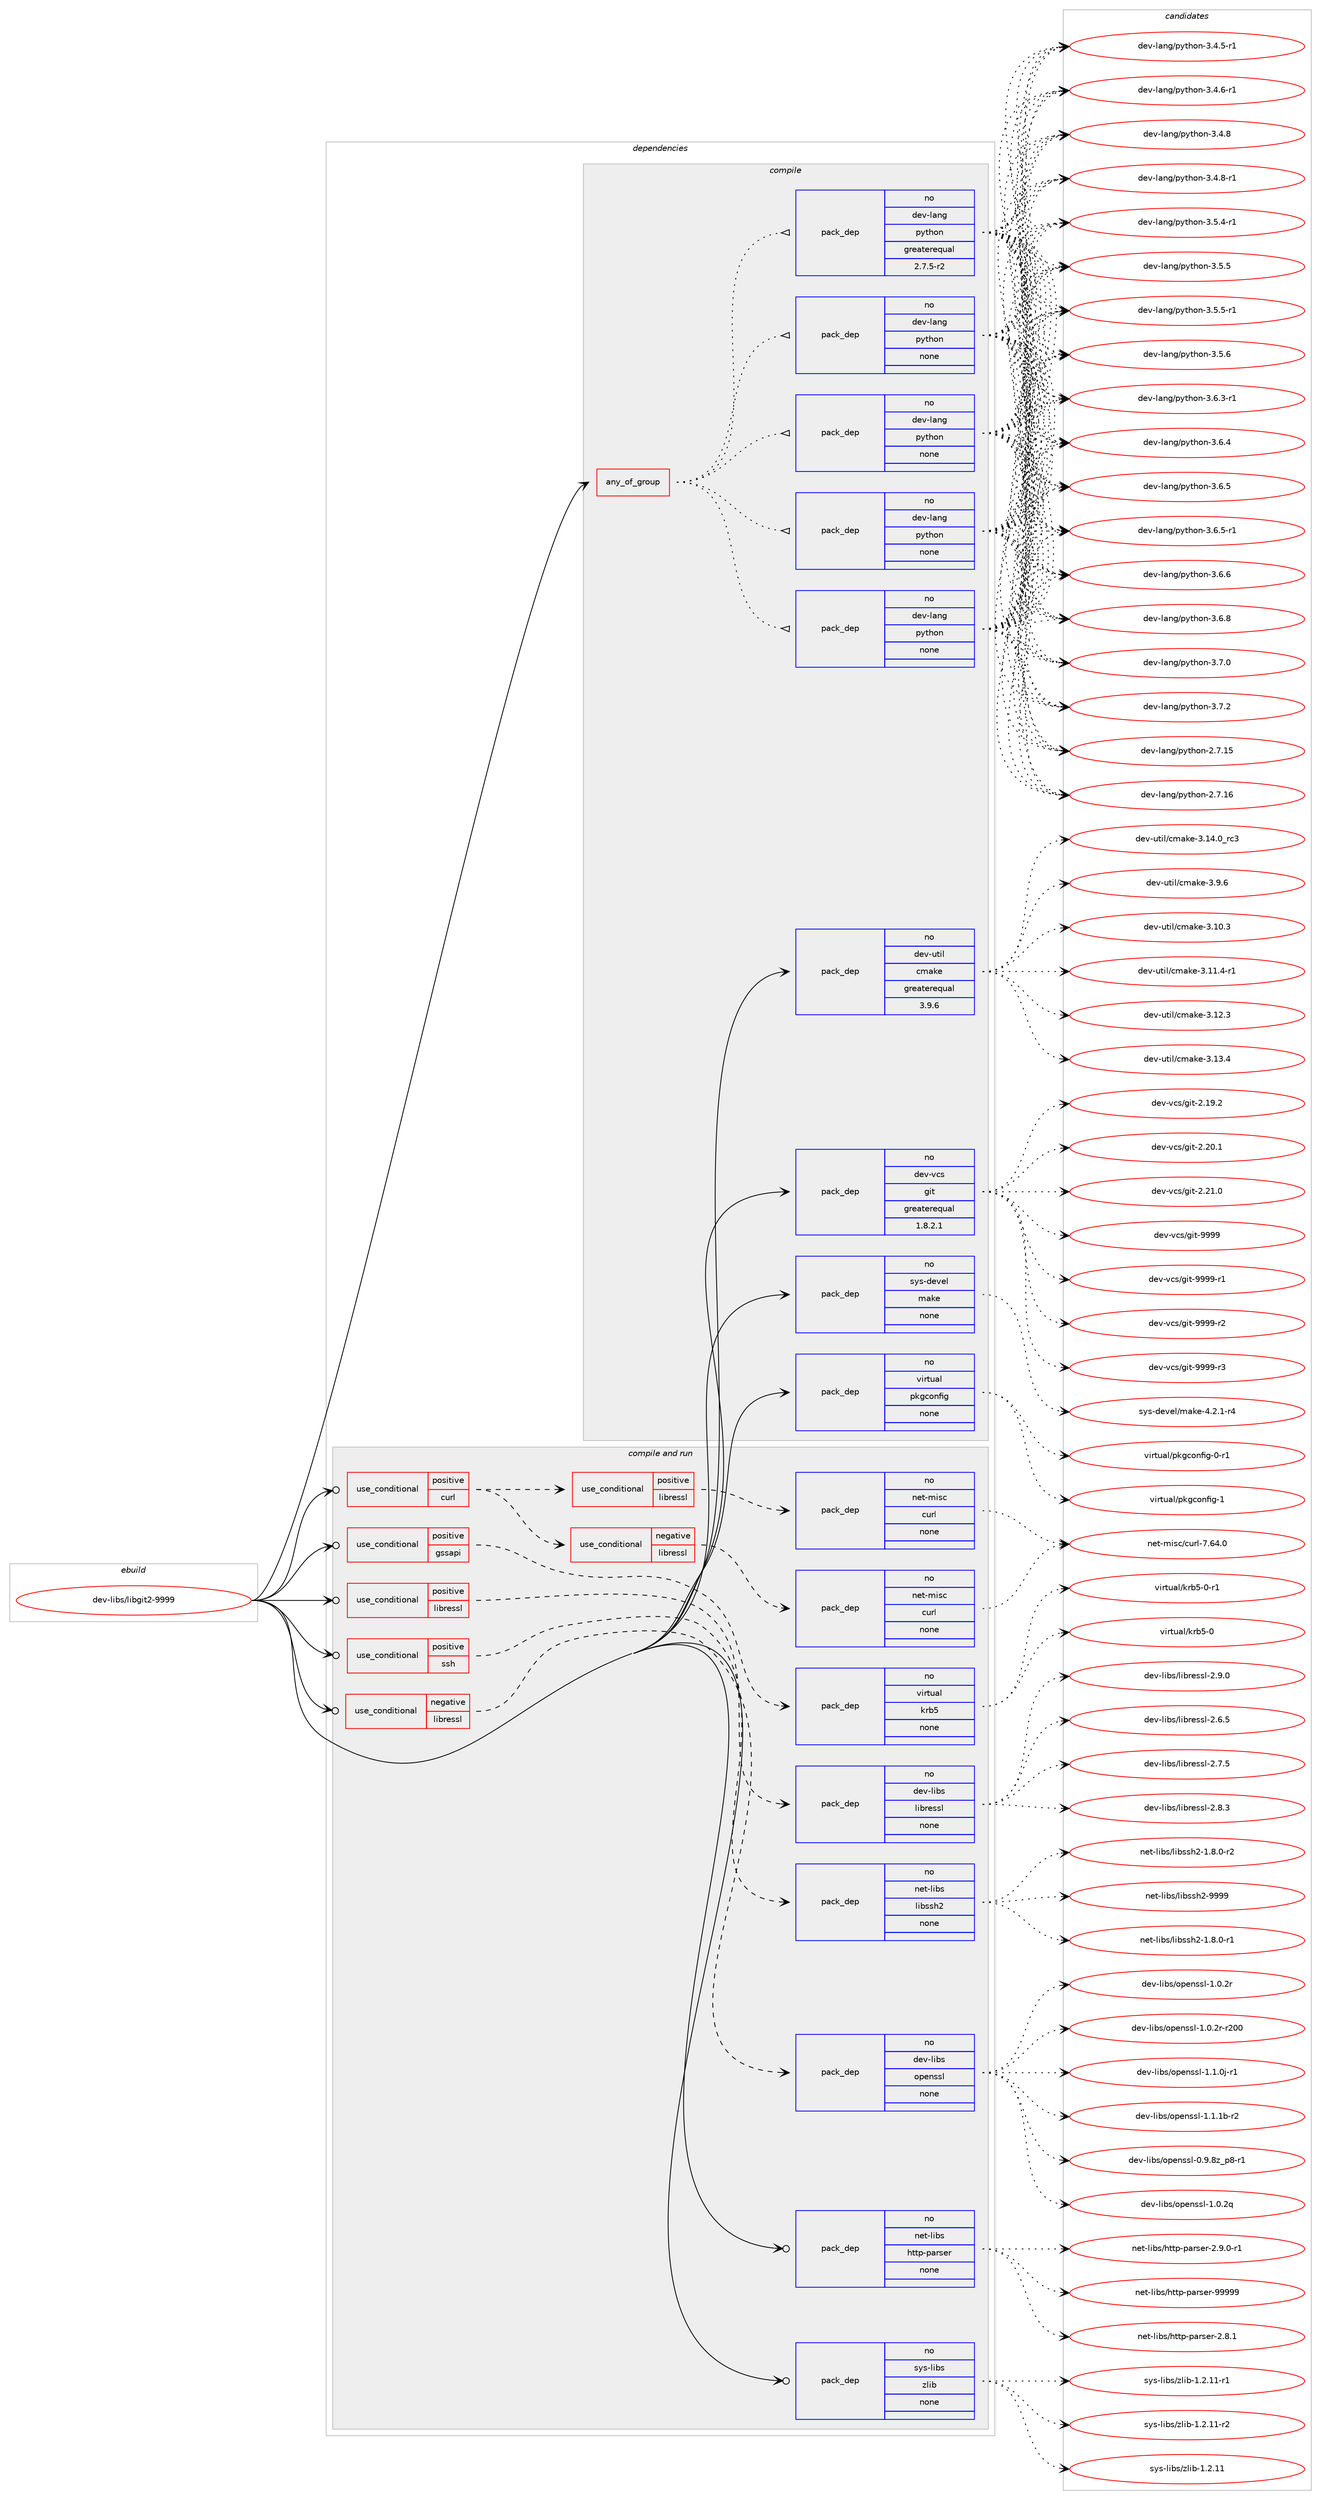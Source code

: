 digraph prolog {

# *************
# Graph options
# *************

newrank=true;
concentrate=true;
compound=true;
graph [rankdir=LR,fontname=Helvetica,fontsize=10,ranksep=1.5];#, ranksep=2.5, nodesep=0.2];
edge  [arrowhead=vee];
node  [fontname=Helvetica,fontsize=10];

# **********
# The ebuild
# **********

subgraph cluster_leftcol {
color=gray;
rank=same;
label=<<i>ebuild</i>>;
id [label="dev-libs/libgit2-9999", color=red, width=4, href="../dev-libs/libgit2-9999.svg"];
}

# ****************
# The dependencies
# ****************

subgraph cluster_midcol {
color=gray;
label=<<i>dependencies</i>>;
subgraph cluster_compile {
fillcolor="#eeeeee";
style=filled;
label=<<i>compile</i>>;
subgraph any22264 {
dependency1367972 [label=<<TABLE BORDER="0" CELLBORDER="1" CELLSPACING="0" CELLPADDING="4"><TR><TD CELLPADDING="10">any_of_group</TD></TR></TABLE>>, shape=none, color=red];subgraph pack979159 {
dependency1367973 [label=<<TABLE BORDER="0" CELLBORDER="1" CELLSPACING="0" CELLPADDING="4" WIDTH="220"><TR><TD ROWSPAN="6" CELLPADDING="30">pack_dep</TD></TR><TR><TD WIDTH="110">no</TD></TR><TR><TD>dev-lang</TD></TR><TR><TD>python</TD></TR><TR><TD>none</TD></TR><TR><TD></TD></TR></TABLE>>, shape=none, color=blue];
}
dependency1367972:e -> dependency1367973:w [weight=20,style="dotted",arrowhead="oinv"];
subgraph pack979160 {
dependency1367974 [label=<<TABLE BORDER="0" CELLBORDER="1" CELLSPACING="0" CELLPADDING="4" WIDTH="220"><TR><TD ROWSPAN="6" CELLPADDING="30">pack_dep</TD></TR><TR><TD WIDTH="110">no</TD></TR><TR><TD>dev-lang</TD></TR><TR><TD>python</TD></TR><TR><TD>none</TD></TR><TR><TD></TD></TR></TABLE>>, shape=none, color=blue];
}
dependency1367972:e -> dependency1367974:w [weight=20,style="dotted",arrowhead="oinv"];
subgraph pack979161 {
dependency1367975 [label=<<TABLE BORDER="0" CELLBORDER="1" CELLSPACING="0" CELLPADDING="4" WIDTH="220"><TR><TD ROWSPAN="6" CELLPADDING="30">pack_dep</TD></TR><TR><TD WIDTH="110">no</TD></TR><TR><TD>dev-lang</TD></TR><TR><TD>python</TD></TR><TR><TD>none</TD></TR><TR><TD></TD></TR></TABLE>>, shape=none, color=blue];
}
dependency1367972:e -> dependency1367975:w [weight=20,style="dotted",arrowhead="oinv"];
subgraph pack979162 {
dependency1367976 [label=<<TABLE BORDER="0" CELLBORDER="1" CELLSPACING="0" CELLPADDING="4" WIDTH="220"><TR><TD ROWSPAN="6" CELLPADDING="30">pack_dep</TD></TR><TR><TD WIDTH="110">no</TD></TR><TR><TD>dev-lang</TD></TR><TR><TD>python</TD></TR><TR><TD>none</TD></TR><TR><TD></TD></TR></TABLE>>, shape=none, color=blue];
}
dependency1367972:e -> dependency1367976:w [weight=20,style="dotted",arrowhead="oinv"];
subgraph pack979163 {
dependency1367977 [label=<<TABLE BORDER="0" CELLBORDER="1" CELLSPACING="0" CELLPADDING="4" WIDTH="220"><TR><TD ROWSPAN="6" CELLPADDING="30">pack_dep</TD></TR><TR><TD WIDTH="110">no</TD></TR><TR><TD>dev-lang</TD></TR><TR><TD>python</TD></TR><TR><TD>greaterequal</TD></TR><TR><TD>2.7.5-r2</TD></TR></TABLE>>, shape=none, color=blue];
}
dependency1367972:e -> dependency1367977:w [weight=20,style="dotted",arrowhead="oinv"];
}
id:e -> dependency1367972:w [weight=20,style="solid",arrowhead="vee"];
subgraph pack979164 {
dependency1367978 [label=<<TABLE BORDER="0" CELLBORDER="1" CELLSPACING="0" CELLPADDING="4" WIDTH="220"><TR><TD ROWSPAN="6" CELLPADDING="30">pack_dep</TD></TR><TR><TD WIDTH="110">no</TD></TR><TR><TD>dev-util</TD></TR><TR><TD>cmake</TD></TR><TR><TD>greaterequal</TD></TR><TR><TD>3.9.6</TD></TR></TABLE>>, shape=none, color=blue];
}
id:e -> dependency1367978:w [weight=20,style="solid",arrowhead="vee"];
subgraph pack979165 {
dependency1367979 [label=<<TABLE BORDER="0" CELLBORDER="1" CELLSPACING="0" CELLPADDING="4" WIDTH="220"><TR><TD ROWSPAN="6" CELLPADDING="30">pack_dep</TD></TR><TR><TD WIDTH="110">no</TD></TR><TR><TD>dev-vcs</TD></TR><TR><TD>git</TD></TR><TR><TD>greaterequal</TD></TR><TR><TD>1.8.2.1</TD></TR></TABLE>>, shape=none, color=blue];
}
id:e -> dependency1367979:w [weight=20,style="solid",arrowhead="vee"];
subgraph pack979166 {
dependency1367980 [label=<<TABLE BORDER="0" CELLBORDER="1" CELLSPACING="0" CELLPADDING="4" WIDTH="220"><TR><TD ROWSPAN="6" CELLPADDING="30">pack_dep</TD></TR><TR><TD WIDTH="110">no</TD></TR><TR><TD>sys-devel</TD></TR><TR><TD>make</TD></TR><TR><TD>none</TD></TR><TR><TD></TD></TR></TABLE>>, shape=none, color=blue];
}
id:e -> dependency1367980:w [weight=20,style="solid",arrowhead="vee"];
subgraph pack979167 {
dependency1367981 [label=<<TABLE BORDER="0" CELLBORDER="1" CELLSPACING="0" CELLPADDING="4" WIDTH="220"><TR><TD ROWSPAN="6" CELLPADDING="30">pack_dep</TD></TR><TR><TD WIDTH="110">no</TD></TR><TR><TD>virtual</TD></TR><TR><TD>pkgconfig</TD></TR><TR><TD>none</TD></TR><TR><TD></TD></TR></TABLE>>, shape=none, color=blue];
}
id:e -> dependency1367981:w [weight=20,style="solid",arrowhead="vee"];
}
subgraph cluster_compileandrun {
fillcolor="#eeeeee";
style=filled;
label=<<i>compile and run</i>>;
subgraph cond365997 {
dependency1367982 [label=<<TABLE BORDER="0" CELLBORDER="1" CELLSPACING="0" CELLPADDING="4"><TR><TD ROWSPAN="3" CELLPADDING="10">use_conditional</TD></TR><TR><TD>negative</TD></TR><TR><TD>libressl</TD></TR></TABLE>>, shape=none, color=red];
subgraph pack979168 {
dependency1367983 [label=<<TABLE BORDER="0" CELLBORDER="1" CELLSPACING="0" CELLPADDING="4" WIDTH="220"><TR><TD ROWSPAN="6" CELLPADDING="30">pack_dep</TD></TR><TR><TD WIDTH="110">no</TD></TR><TR><TD>dev-libs</TD></TR><TR><TD>openssl</TD></TR><TR><TD>none</TD></TR><TR><TD></TD></TR></TABLE>>, shape=none, color=blue];
}
dependency1367982:e -> dependency1367983:w [weight=20,style="dashed",arrowhead="vee"];
}
id:e -> dependency1367982:w [weight=20,style="solid",arrowhead="odotvee"];
subgraph cond365998 {
dependency1367984 [label=<<TABLE BORDER="0" CELLBORDER="1" CELLSPACING="0" CELLPADDING="4"><TR><TD ROWSPAN="3" CELLPADDING="10">use_conditional</TD></TR><TR><TD>positive</TD></TR><TR><TD>curl</TD></TR></TABLE>>, shape=none, color=red];
subgraph cond365999 {
dependency1367985 [label=<<TABLE BORDER="0" CELLBORDER="1" CELLSPACING="0" CELLPADDING="4"><TR><TD ROWSPAN="3" CELLPADDING="10">use_conditional</TD></TR><TR><TD>negative</TD></TR><TR><TD>libressl</TD></TR></TABLE>>, shape=none, color=red];
subgraph pack979169 {
dependency1367986 [label=<<TABLE BORDER="0" CELLBORDER="1" CELLSPACING="0" CELLPADDING="4" WIDTH="220"><TR><TD ROWSPAN="6" CELLPADDING="30">pack_dep</TD></TR><TR><TD WIDTH="110">no</TD></TR><TR><TD>net-misc</TD></TR><TR><TD>curl</TD></TR><TR><TD>none</TD></TR><TR><TD></TD></TR></TABLE>>, shape=none, color=blue];
}
dependency1367985:e -> dependency1367986:w [weight=20,style="dashed",arrowhead="vee"];
}
dependency1367984:e -> dependency1367985:w [weight=20,style="dashed",arrowhead="vee"];
subgraph cond366000 {
dependency1367987 [label=<<TABLE BORDER="0" CELLBORDER="1" CELLSPACING="0" CELLPADDING="4"><TR><TD ROWSPAN="3" CELLPADDING="10">use_conditional</TD></TR><TR><TD>positive</TD></TR><TR><TD>libressl</TD></TR></TABLE>>, shape=none, color=red];
subgraph pack979170 {
dependency1367988 [label=<<TABLE BORDER="0" CELLBORDER="1" CELLSPACING="0" CELLPADDING="4" WIDTH="220"><TR><TD ROWSPAN="6" CELLPADDING="30">pack_dep</TD></TR><TR><TD WIDTH="110">no</TD></TR><TR><TD>net-misc</TD></TR><TR><TD>curl</TD></TR><TR><TD>none</TD></TR><TR><TD></TD></TR></TABLE>>, shape=none, color=blue];
}
dependency1367987:e -> dependency1367988:w [weight=20,style="dashed",arrowhead="vee"];
}
dependency1367984:e -> dependency1367987:w [weight=20,style="dashed",arrowhead="vee"];
}
id:e -> dependency1367984:w [weight=20,style="solid",arrowhead="odotvee"];
subgraph cond366001 {
dependency1367989 [label=<<TABLE BORDER="0" CELLBORDER="1" CELLSPACING="0" CELLPADDING="4"><TR><TD ROWSPAN="3" CELLPADDING="10">use_conditional</TD></TR><TR><TD>positive</TD></TR><TR><TD>gssapi</TD></TR></TABLE>>, shape=none, color=red];
subgraph pack979171 {
dependency1367990 [label=<<TABLE BORDER="0" CELLBORDER="1" CELLSPACING="0" CELLPADDING="4" WIDTH="220"><TR><TD ROWSPAN="6" CELLPADDING="30">pack_dep</TD></TR><TR><TD WIDTH="110">no</TD></TR><TR><TD>virtual</TD></TR><TR><TD>krb5</TD></TR><TR><TD>none</TD></TR><TR><TD></TD></TR></TABLE>>, shape=none, color=blue];
}
dependency1367989:e -> dependency1367990:w [weight=20,style="dashed",arrowhead="vee"];
}
id:e -> dependency1367989:w [weight=20,style="solid",arrowhead="odotvee"];
subgraph cond366002 {
dependency1367991 [label=<<TABLE BORDER="0" CELLBORDER="1" CELLSPACING="0" CELLPADDING="4"><TR><TD ROWSPAN="3" CELLPADDING="10">use_conditional</TD></TR><TR><TD>positive</TD></TR><TR><TD>libressl</TD></TR></TABLE>>, shape=none, color=red];
subgraph pack979172 {
dependency1367992 [label=<<TABLE BORDER="0" CELLBORDER="1" CELLSPACING="0" CELLPADDING="4" WIDTH="220"><TR><TD ROWSPAN="6" CELLPADDING="30">pack_dep</TD></TR><TR><TD WIDTH="110">no</TD></TR><TR><TD>dev-libs</TD></TR><TR><TD>libressl</TD></TR><TR><TD>none</TD></TR><TR><TD></TD></TR></TABLE>>, shape=none, color=blue];
}
dependency1367991:e -> dependency1367992:w [weight=20,style="dashed",arrowhead="vee"];
}
id:e -> dependency1367991:w [weight=20,style="solid",arrowhead="odotvee"];
subgraph cond366003 {
dependency1367993 [label=<<TABLE BORDER="0" CELLBORDER="1" CELLSPACING="0" CELLPADDING="4"><TR><TD ROWSPAN="3" CELLPADDING="10">use_conditional</TD></TR><TR><TD>positive</TD></TR><TR><TD>ssh</TD></TR></TABLE>>, shape=none, color=red];
subgraph pack979173 {
dependency1367994 [label=<<TABLE BORDER="0" CELLBORDER="1" CELLSPACING="0" CELLPADDING="4" WIDTH="220"><TR><TD ROWSPAN="6" CELLPADDING="30">pack_dep</TD></TR><TR><TD WIDTH="110">no</TD></TR><TR><TD>net-libs</TD></TR><TR><TD>libssh2</TD></TR><TR><TD>none</TD></TR><TR><TD></TD></TR></TABLE>>, shape=none, color=blue];
}
dependency1367993:e -> dependency1367994:w [weight=20,style="dashed",arrowhead="vee"];
}
id:e -> dependency1367993:w [weight=20,style="solid",arrowhead="odotvee"];
subgraph pack979174 {
dependency1367995 [label=<<TABLE BORDER="0" CELLBORDER="1" CELLSPACING="0" CELLPADDING="4" WIDTH="220"><TR><TD ROWSPAN="6" CELLPADDING="30">pack_dep</TD></TR><TR><TD WIDTH="110">no</TD></TR><TR><TD>net-libs</TD></TR><TR><TD>http-parser</TD></TR><TR><TD>none</TD></TR><TR><TD></TD></TR></TABLE>>, shape=none, color=blue];
}
id:e -> dependency1367995:w [weight=20,style="solid",arrowhead="odotvee"];
subgraph pack979175 {
dependency1367996 [label=<<TABLE BORDER="0" CELLBORDER="1" CELLSPACING="0" CELLPADDING="4" WIDTH="220"><TR><TD ROWSPAN="6" CELLPADDING="30">pack_dep</TD></TR><TR><TD WIDTH="110">no</TD></TR><TR><TD>sys-libs</TD></TR><TR><TD>zlib</TD></TR><TR><TD>none</TD></TR><TR><TD></TD></TR></TABLE>>, shape=none, color=blue];
}
id:e -> dependency1367996:w [weight=20,style="solid",arrowhead="odotvee"];
}
subgraph cluster_run {
fillcolor="#eeeeee";
style=filled;
label=<<i>run</i>>;
}
}

# **************
# The candidates
# **************

subgraph cluster_choices {
rank=same;
color=gray;
label=<<i>candidates</i>>;

subgraph choice979159 {
color=black;
nodesep=1;
choice10010111845108971101034711212111610411111045504655464953 [label="dev-lang/python-2.7.15", color=red, width=4,href="../dev-lang/python-2.7.15.svg"];
choice10010111845108971101034711212111610411111045504655464954 [label="dev-lang/python-2.7.16", color=red, width=4,href="../dev-lang/python-2.7.16.svg"];
choice1001011184510897110103471121211161041111104551465246534511449 [label="dev-lang/python-3.4.5-r1", color=red, width=4,href="../dev-lang/python-3.4.5-r1.svg"];
choice1001011184510897110103471121211161041111104551465246544511449 [label="dev-lang/python-3.4.6-r1", color=red, width=4,href="../dev-lang/python-3.4.6-r1.svg"];
choice100101118451089711010347112121116104111110455146524656 [label="dev-lang/python-3.4.8", color=red, width=4,href="../dev-lang/python-3.4.8.svg"];
choice1001011184510897110103471121211161041111104551465246564511449 [label="dev-lang/python-3.4.8-r1", color=red, width=4,href="../dev-lang/python-3.4.8-r1.svg"];
choice1001011184510897110103471121211161041111104551465346524511449 [label="dev-lang/python-3.5.4-r1", color=red, width=4,href="../dev-lang/python-3.5.4-r1.svg"];
choice100101118451089711010347112121116104111110455146534653 [label="dev-lang/python-3.5.5", color=red, width=4,href="../dev-lang/python-3.5.5.svg"];
choice1001011184510897110103471121211161041111104551465346534511449 [label="dev-lang/python-3.5.5-r1", color=red, width=4,href="../dev-lang/python-3.5.5-r1.svg"];
choice100101118451089711010347112121116104111110455146534654 [label="dev-lang/python-3.5.6", color=red, width=4,href="../dev-lang/python-3.5.6.svg"];
choice1001011184510897110103471121211161041111104551465446514511449 [label="dev-lang/python-3.6.3-r1", color=red, width=4,href="../dev-lang/python-3.6.3-r1.svg"];
choice100101118451089711010347112121116104111110455146544652 [label="dev-lang/python-3.6.4", color=red, width=4,href="../dev-lang/python-3.6.4.svg"];
choice100101118451089711010347112121116104111110455146544653 [label="dev-lang/python-3.6.5", color=red, width=4,href="../dev-lang/python-3.6.5.svg"];
choice1001011184510897110103471121211161041111104551465446534511449 [label="dev-lang/python-3.6.5-r1", color=red, width=4,href="../dev-lang/python-3.6.5-r1.svg"];
choice100101118451089711010347112121116104111110455146544654 [label="dev-lang/python-3.6.6", color=red, width=4,href="../dev-lang/python-3.6.6.svg"];
choice100101118451089711010347112121116104111110455146544656 [label="dev-lang/python-3.6.8", color=red, width=4,href="../dev-lang/python-3.6.8.svg"];
choice100101118451089711010347112121116104111110455146554648 [label="dev-lang/python-3.7.0", color=red, width=4,href="../dev-lang/python-3.7.0.svg"];
choice100101118451089711010347112121116104111110455146554650 [label="dev-lang/python-3.7.2", color=red, width=4,href="../dev-lang/python-3.7.2.svg"];
dependency1367973:e -> choice10010111845108971101034711212111610411111045504655464953:w [style=dotted,weight="100"];
dependency1367973:e -> choice10010111845108971101034711212111610411111045504655464954:w [style=dotted,weight="100"];
dependency1367973:e -> choice1001011184510897110103471121211161041111104551465246534511449:w [style=dotted,weight="100"];
dependency1367973:e -> choice1001011184510897110103471121211161041111104551465246544511449:w [style=dotted,weight="100"];
dependency1367973:e -> choice100101118451089711010347112121116104111110455146524656:w [style=dotted,weight="100"];
dependency1367973:e -> choice1001011184510897110103471121211161041111104551465246564511449:w [style=dotted,weight="100"];
dependency1367973:e -> choice1001011184510897110103471121211161041111104551465346524511449:w [style=dotted,weight="100"];
dependency1367973:e -> choice100101118451089711010347112121116104111110455146534653:w [style=dotted,weight="100"];
dependency1367973:e -> choice1001011184510897110103471121211161041111104551465346534511449:w [style=dotted,weight="100"];
dependency1367973:e -> choice100101118451089711010347112121116104111110455146534654:w [style=dotted,weight="100"];
dependency1367973:e -> choice1001011184510897110103471121211161041111104551465446514511449:w [style=dotted,weight="100"];
dependency1367973:e -> choice100101118451089711010347112121116104111110455146544652:w [style=dotted,weight="100"];
dependency1367973:e -> choice100101118451089711010347112121116104111110455146544653:w [style=dotted,weight="100"];
dependency1367973:e -> choice1001011184510897110103471121211161041111104551465446534511449:w [style=dotted,weight="100"];
dependency1367973:e -> choice100101118451089711010347112121116104111110455146544654:w [style=dotted,weight="100"];
dependency1367973:e -> choice100101118451089711010347112121116104111110455146544656:w [style=dotted,weight="100"];
dependency1367973:e -> choice100101118451089711010347112121116104111110455146554648:w [style=dotted,weight="100"];
dependency1367973:e -> choice100101118451089711010347112121116104111110455146554650:w [style=dotted,weight="100"];
}
subgraph choice979160 {
color=black;
nodesep=1;
choice10010111845108971101034711212111610411111045504655464953 [label="dev-lang/python-2.7.15", color=red, width=4,href="../dev-lang/python-2.7.15.svg"];
choice10010111845108971101034711212111610411111045504655464954 [label="dev-lang/python-2.7.16", color=red, width=4,href="../dev-lang/python-2.7.16.svg"];
choice1001011184510897110103471121211161041111104551465246534511449 [label="dev-lang/python-3.4.5-r1", color=red, width=4,href="../dev-lang/python-3.4.5-r1.svg"];
choice1001011184510897110103471121211161041111104551465246544511449 [label="dev-lang/python-3.4.6-r1", color=red, width=4,href="../dev-lang/python-3.4.6-r1.svg"];
choice100101118451089711010347112121116104111110455146524656 [label="dev-lang/python-3.4.8", color=red, width=4,href="../dev-lang/python-3.4.8.svg"];
choice1001011184510897110103471121211161041111104551465246564511449 [label="dev-lang/python-3.4.8-r1", color=red, width=4,href="../dev-lang/python-3.4.8-r1.svg"];
choice1001011184510897110103471121211161041111104551465346524511449 [label="dev-lang/python-3.5.4-r1", color=red, width=4,href="../dev-lang/python-3.5.4-r1.svg"];
choice100101118451089711010347112121116104111110455146534653 [label="dev-lang/python-3.5.5", color=red, width=4,href="../dev-lang/python-3.5.5.svg"];
choice1001011184510897110103471121211161041111104551465346534511449 [label="dev-lang/python-3.5.5-r1", color=red, width=4,href="../dev-lang/python-3.5.5-r1.svg"];
choice100101118451089711010347112121116104111110455146534654 [label="dev-lang/python-3.5.6", color=red, width=4,href="../dev-lang/python-3.5.6.svg"];
choice1001011184510897110103471121211161041111104551465446514511449 [label="dev-lang/python-3.6.3-r1", color=red, width=4,href="../dev-lang/python-3.6.3-r1.svg"];
choice100101118451089711010347112121116104111110455146544652 [label="dev-lang/python-3.6.4", color=red, width=4,href="../dev-lang/python-3.6.4.svg"];
choice100101118451089711010347112121116104111110455146544653 [label="dev-lang/python-3.6.5", color=red, width=4,href="../dev-lang/python-3.6.5.svg"];
choice1001011184510897110103471121211161041111104551465446534511449 [label="dev-lang/python-3.6.5-r1", color=red, width=4,href="../dev-lang/python-3.6.5-r1.svg"];
choice100101118451089711010347112121116104111110455146544654 [label="dev-lang/python-3.6.6", color=red, width=4,href="../dev-lang/python-3.6.6.svg"];
choice100101118451089711010347112121116104111110455146544656 [label="dev-lang/python-3.6.8", color=red, width=4,href="../dev-lang/python-3.6.8.svg"];
choice100101118451089711010347112121116104111110455146554648 [label="dev-lang/python-3.7.0", color=red, width=4,href="../dev-lang/python-3.7.0.svg"];
choice100101118451089711010347112121116104111110455146554650 [label="dev-lang/python-3.7.2", color=red, width=4,href="../dev-lang/python-3.7.2.svg"];
dependency1367974:e -> choice10010111845108971101034711212111610411111045504655464953:w [style=dotted,weight="100"];
dependency1367974:e -> choice10010111845108971101034711212111610411111045504655464954:w [style=dotted,weight="100"];
dependency1367974:e -> choice1001011184510897110103471121211161041111104551465246534511449:w [style=dotted,weight="100"];
dependency1367974:e -> choice1001011184510897110103471121211161041111104551465246544511449:w [style=dotted,weight="100"];
dependency1367974:e -> choice100101118451089711010347112121116104111110455146524656:w [style=dotted,weight="100"];
dependency1367974:e -> choice1001011184510897110103471121211161041111104551465246564511449:w [style=dotted,weight="100"];
dependency1367974:e -> choice1001011184510897110103471121211161041111104551465346524511449:w [style=dotted,weight="100"];
dependency1367974:e -> choice100101118451089711010347112121116104111110455146534653:w [style=dotted,weight="100"];
dependency1367974:e -> choice1001011184510897110103471121211161041111104551465346534511449:w [style=dotted,weight="100"];
dependency1367974:e -> choice100101118451089711010347112121116104111110455146534654:w [style=dotted,weight="100"];
dependency1367974:e -> choice1001011184510897110103471121211161041111104551465446514511449:w [style=dotted,weight="100"];
dependency1367974:e -> choice100101118451089711010347112121116104111110455146544652:w [style=dotted,weight="100"];
dependency1367974:e -> choice100101118451089711010347112121116104111110455146544653:w [style=dotted,weight="100"];
dependency1367974:e -> choice1001011184510897110103471121211161041111104551465446534511449:w [style=dotted,weight="100"];
dependency1367974:e -> choice100101118451089711010347112121116104111110455146544654:w [style=dotted,weight="100"];
dependency1367974:e -> choice100101118451089711010347112121116104111110455146544656:w [style=dotted,weight="100"];
dependency1367974:e -> choice100101118451089711010347112121116104111110455146554648:w [style=dotted,weight="100"];
dependency1367974:e -> choice100101118451089711010347112121116104111110455146554650:w [style=dotted,weight="100"];
}
subgraph choice979161 {
color=black;
nodesep=1;
choice10010111845108971101034711212111610411111045504655464953 [label="dev-lang/python-2.7.15", color=red, width=4,href="../dev-lang/python-2.7.15.svg"];
choice10010111845108971101034711212111610411111045504655464954 [label="dev-lang/python-2.7.16", color=red, width=4,href="../dev-lang/python-2.7.16.svg"];
choice1001011184510897110103471121211161041111104551465246534511449 [label="dev-lang/python-3.4.5-r1", color=red, width=4,href="../dev-lang/python-3.4.5-r1.svg"];
choice1001011184510897110103471121211161041111104551465246544511449 [label="dev-lang/python-3.4.6-r1", color=red, width=4,href="../dev-lang/python-3.4.6-r1.svg"];
choice100101118451089711010347112121116104111110455146524656 [label="dev-lang/python-3.4.8", color=red, width=4,href="../dev-lang/python-3.4.8.svg"];
choice1001011184510897110103471121211161041111104551465246564511449 [label="dev-lang/python-3.4.8-r1", color=red, width=4,href="../dev-lang/python-3.4.8-r1.svg"];
choice1001011184510897110103471121211161041111104551465346524511449 [label="dev-lang/python-3.5.4-r1", color=red, width=4,href="../dev-lang/python-3.5.4-r1.svg"];
choice100101118451089711010347112121116104111110455146534653 [label="dev-lang/python-3.5.5", color=red, width=4,href="../dev-lang/python-3.5.5.svg"];
choice1001011184510897110103471121211161041111104551465346534511449 [label="dev-lang/python-3.5.5-r1", color=red, width=4,href="../dev-lang/python-3.5.5-r1.svg"];
choice100101118451089711010347112121116104111110455146534654 [label="dev-lang/python-3.5.6", color=red, width=4,href="../dev-lang/python-3.5.6.svg"];
choice1001011184510897110103471121211161041111104551465446514511449 [label="dev-lang/python-3.6.3-r1", color=red, width=4,href="../dev-lang/python-3.6.3-r1.svg"];
choice100101118451089711010347112121116104111110455146544652 [label="dev-lang/python-3.6.4", color=red, width=4,href="../dev-lang/python-3.6.4.svg"];
choice100101118451089711010347112121116104111110455146544653 [label="dev-lang/python-3.6.5", color=red, width=4,href="../dev-lang/python-3.6.5.svg"];
choice1001011184510897110103471121211161041111104551465446534511449 [label="dev-lang/python-3.6.5-r1", color=red, width=4,href="../dev-lang/python-3.6.5-r1.svg"];
choice100101118451089711010347112121116104111110455146544654 [label="dev-lang/python-3.6.6", color=red, width=4,href="../dev-lang/python-3.6.6.svg"];
choice100101118451089711010347112121116104111110455146544656 [label="dev-lang/python-3.6.8", color=red, width=4,href="../dev-lang/python-3.6.8.svg"];
choice100101118451089711010347112121116104111110455146554648 [label="dev-lang/python-3.7.0", color=red, width=4,href="../dev-lang/python-3.7.0.svg"];
choice100101118451089711010347112121116104111110455146554650 [label="dev-lang/python-3.7.2", color=red, width=4,href="../dev-lang/python-3.7.2.svg"];
dependency1367975:e -> choice10010111845108971101034711212111610411111045504655464953:w [style=dotted,weight="100"];
dependency1367975:e -> choice10010111845108971101034711212111610411111045504655464954:w [style=dotted,weight="100"];
dependency1367975:e -> choice1001011184510897110103471121211161041111104551465246534511449:w [style=dotted,weight="100"];
dependency1367975:e -> choice1001011184510897110103471121211161041111104551465246544511449:w [style=dotted,weight="100"];
dependency1367975:e -> choice100101118451089711010347112121116104111110455146524656:w [style=dotted,weight="100"];
dependency1367975:e -> choice1001011184510897110103471121211161041111104551465246564511449:w [style=dotted,weight="100"];
dependency1367975:e -> choice1001011184510897110103471121211161041111104551465346524511449:w [style=dotted,weight="100"];
dependency1367975:e -> choice100101118451089711010347112121116104111110455146534653:w [style=dotted,weight="100"];
dependency1367975:e -> choice1001011184510897110103471121211161041111104551465346534511449:w [style=dotted,weight="100"];
dependency1367975:e -> choice100101118451089711010347112121116104111110455146534654:w [style=dotted,weight="100"];
dependency1367975:e -> choice1001011184510897110103471121211161041111104551465446514511449:w [style=dotted,weight="100"];
dependency1367975:e -> choice100101118451089711010347112121116104111110455146544652:w [style=dotted,weight="100"];
dependency1367975:e -> choice100101118451089711010347112121116104111110455146544653:w [style=dotted,weight="100"];
dependency1367975:e -> choice1001011184510897110103471121211161041111104551465446534511449:w [style=dotted,weight="100"];
dependency1367975:e -> choice100101118451089711010347112121116104111110455146544654:w [style=dotted,weight="100"];
dependency1367975:e -> choice100101118451089711010347112121116104111110455146544656:w [style=dotted,weight="100"];
dependency1367975:e -> choice100101118451089711010347112121116104111110455146554648:w [style=dotted,weight="100"];
dependency1367975:e -> choice100101118451089711010347112121116104111110455146554650:w [style=dotted,weight="100"];
}
subgraph choice979162 {
color=black;
nodesep=1;
choice10010111845108971101034711212111610411111045504655464953 [label="dev-lang/python-2.7.15", color=red, width=4,href="../dev-lang/python-2.7.15.svg"];
choice10010111845108971101034711212111610411111045504655464954 [label="dev-lang/python-2.7.16", color=red, width=4,href="../dev-lang/python-2.7.16.svg"];
choice1001011184510897110103471121211161041111104551465246534511449 [label="dev-lang/python-3.4.5-r1", color=red, width=4,href="../dev-lang/python-3.4.5-r1.svg"];
choice1001011184510897110103471121211161041111104551465246544511449 [label="dev-lang/python-3.4.6-r1", color=red, width=4,href="../dev-lang/python-3.4.6-r1.svg"];
choice100101118451089711010347112121116104111110455146524656 [label="dev-lang/python-3.4.8", color=red, width=4,href="../dev-lang/python-3.4.8.svg"];
choice1001011184510897110103471121211161041111104551465246564511449 [label="dev-lang/python-3.4.8-r1", color=red, width=4,href="../dev-lang/python-3.4.8-r1.svg"];
choice1001011184510897110103471121211161041111104551465346524511449 [label="dev-lang/python-3.5.4-r1", color=red, width=4,href="../dev-lang/python-3.5.4-r1.svg"];
choice100101118451089711010347112121116104111110455146534653 [label="dev-lang/python-3.5.5", color=red, width=4,href="../dev-lang/python-3.5.5.svg"];
choice1001011184510897110103471121211161041111104551465346534511449 [label="dev-lang/python-3.5.5-r1", color=red, width=4,href="../dev-lang/python-3.5.5-r1.svg"];
choice100101118451089711010347112121116104111110455146534654 [label="dev-lang/python-3.5.6", color=red, width=4,href="../dev-lang/python-3.5.6.svg"];
choice1001011184510897110103471121211161041111104551465446514511449 [label="dev-lang/python-3.6.3-r1", color=red, width=4,href="../dev-lang/python-3.6.3-r1.svg"];
choice100101118451089711010347112121116104111110455146544652 [label="dev-lang/python-3.6.4", color=red, width=4,href="../dev-lang/python-3.6.4.svg"];
choice100101118451089711010347112121116104111110455146544653 [label="dev-lang/python-3.6.5", color=red, width=4,href="../dev-lang/python-3.6.5.svg"];
choice1001011184510897110103471121211161041111104551465446534511449 [label="dev-lang/python-3.6.5-r1", color=red, width=4,href="../dev-lang/python-3.6.5-r1.svg"];
choice100101118451089711010347112121116104111110455146544654 [label="dev-lang/python-3.6.6", color=red, width=4,href="../dev-lang/python-3.6.6.svg"];
choice100101118451089711010347112121116104111110455146544656 [label="dev-lang/python-3.6.8", color=red, width=4,href="../dev-lang/python-3.6.8.svg"];
choice100101118451089711010347112121116104111110455146554648 [label="dev-lang/python-3.7.0", color=red, width=4,href="../dev-lang/python-3.7.0.svg"];
choice100101118451089711010347112121116104111110455146554650 [label="dev-lang/python-3.7.2", color=red, width=4,href="../dev-lang/python-3.7.2.svg"];
dependency1367976:e -> choice10010111845108971101034711212111610411111045504655464953:w [style=dotted,weight="100"];
dependency1367976:e -> choice10010111845108971101034711212111610411111045504655464954:w [style=dotted,weight="100"];
dependency1367976:e -> choice1001011184510897110103471121211161041111104551465246534511449:w [style=dotted,weight="100"];
dependency1367976:e -> choice1001011184510897110103471121211161041111104551465246544511449:w [style=dotted,weight="100"];
dependency1367976:e -> choice100101118451089711010347112121116104111110455146524656:w [style=dotted,weight="100"];
dependency1367976:e -> choice1001011184510897110103471121211161041111104551465246564511449:w [style=dotted,weight="100"];
dependency1367976:e -> choice1001011184510897110103471121211161041111104551465346524511449:w [style=dotted,weight="100"];
dependency1367976:e -> choice100101118451089711010347112121116104111110455146534653:w [style=dotted,weight="100"];
dependency1367976:e -> choice1001011184510897110103471121211161041111104551465346534511449:w [style=dotted,weight="100"];
dependency1367976:e -> choice100101118451089711010347112121116104111110455146534654:w [style=dotted,weight="100"];
dependency1367976:e -> choice1001011184510897110103471121211161041111104551465446514511449:w [style=dotted,weight="100"];
dependency1367976:e -> choice100101118451089711010347112121116104111110455146544652:w [style=dotted,weight="100"];
dependency1367976:e -> choice100101118451089711010347112121116104111110455146544653:w [style=dotted,weight="100"];
dependency1367976:e -> choice1001011184510897110103471121211161041111104551465446534511449:w [style=dotted,weight="100"];
dependency1367976:e -> choice100101118451089711010347112121116104111110455146544654:w [style=dotted,weight="100"];
dependency1367976:e -> choice100101118451089711010347112121116104111110455146544656:w [style=dotted,weight="100"];
dependency1367976:e -> choice100101118451089711010347112121116104111110455146554648:w [style=dotted,weight="100"];
dependency1367976:e -> choice100101118451089711010347112121116104111110455146554650:w [style=dotted,weight="100"];
}
subgraph choice979163 {
color=black;
nodesep=1;
choice10010111845108971101034711212111610411111045504655464953 [label="dev-lang/python-2.7.15", color=red, width=4,href="../dev-lang/python-2.7.15.svg"];
choice10010111845108971101034711212111610411111045504655464954 [label="dev-lang/python-2.7.16", color=red, width=4,href="../dev-lang/python-2.7.16.svg"];
choice1001011184510897110103471121211161041111104551465246534511449 [label="dev-lang/python-3.4.5-r1", color=red, width=4,href="../dev-lang/python-3.4.5-r1.svg"];
choice1001011184510897110103471121211161041111104551465246544511449 [label="dev-lang/python-3.4.6-r1", color=red, width=4,href="../dev-lang/python-3.4.6-r1.svg"];
choice100101118451089711010347112121116104111110455146524656 [label="dev-lang/python-3.4.8", color=red, width=4,href="../dev-lang/python-3.4.8.svg"];
choice1001011184510897110103471121211161041111104551465246564511449 [label="dev-lang/python-3.4.8-r1", color=red, width=4,href="../dev-lang/python-3.4.8-r1.svg"];
choice1001011184510897110103471121211161041111104551465346524511449 [label="dev-lang/python-3.5.4-r1", color=red, width=4,href="../dev-lang/python-3.5.4-r1.svg"];
choice100101118451089711010347112121116104111110455146534653 [label="dev-lang/python-3.5.5", color=red, width=4,href="../dev-lang/python-3.5.5.svg"];
choice1001011184510897110103471121211161041111104551465346534511449 [label="dev-lang/python-3.5.5-r1", color=red, width=4,href="../dev-lang/python-3.5.5-r1.svg"];
choice100101118451089711010347112121116104111110455146534654 [label="dev-lang/python-3.5.6", color=red, width=4,href="../dev-lang/python-3.5.6.svg"];
choice1001011184510897110103471121211161041111104551465446514511449 [label="dev-lang/python-3.6.3-r1", color=red, width=4,href="../dev-lang/python-3.6.3-r1.svg"];
choice100101118451089711010347112121116104111110455146544652 [label="dev-lang/python-3.6.4", color=red, width=4,href="../dev-lang/python-3.6.4.svg"];
choice100101118451089711010347112121116104111110455146544653 [label="dev-lang/python-3.6.5", color=red, width=4,href="../dev-lang/python-3.6.5.svg"];
choice1001011184510897110103471121211161041111104551465446534511449 [label="dev-lang/python-3.6.5-r1", color=red, width=4,href="../dev-lang/python-3.6.5-r1.svg"];
choice100101118451089711010347112121116104111110455146544654 [label="dev-lang/python-3.6.6", color=red, width=4,href="../dev-lang/python-3.6.6.svg"];
choice100101118451089711010347112121116104111110455146544656 [label="dev-lang/python-3.6.8", color=red, width=4,href="../dev-lang/python-3.6.8.svg"];
choice100101118451089711010347112121116104111110455146554648 [label="dev-lang/python-3.7.0", color=red, width=4,href="../dev-lang/python-3.7.0.svg"];
choice100101118451089711010347112121116104111110455146554650 [label="dev-lang/python-3.7.2", color=red, width=4,href="../dev-lang/python-3.7.2.svg"];
dependency1367977:e -> choice10010111845108971101034711212111610411111045504655464953:w [style=dotted,weight="100"];
dependency1367977:e -> choice10010111845108971101034711212111610411111045504655464954:w [style=dotted,weight="100"];
dependency1367977:e -> choice1001011184510897110103471121211161041111104551465246534511449:w [style=dotted,weight="100"];
dependency1367977:e -> choice1001011184510897110103471121211161041111104551465246544511449:w [style=dotted,weight="100"];
dependency1367977:e -> choice100101118451089711010347112121116104111110455146524656:w [style=dotted,weight="100"];
dependency1367977:e -> choice1001011184510897110103471121211161041111104551465246564511449:w [style=dotted,weight="100"];
dependency1367977:e -> choice1001011184510897110103471121211161041111104551465346524511449:w [style=dotted,weight="100"];
dependency1367977:e -> choice100101118451089711010347112121116104111110455146534653:w [style=dotted,weight="100"];
dependency1367977:e -> choice1001011184510897110103471121211161041111104551465346534511449:w [style=dotted,weight="100"];
dependency1367977:e -> choice100101118451089711010347112121116104111110455146534654:w [style=dotted,weight="100"];
dependency1367977:e -> choice1001011184510897110103471121211161041111104551465446514511449:w [style=dotted,weight="100"];
dependency1367977:e -> choice100101118451089711010347112121116104111110455146544652:w [style=dotted,weight="100"];
dependency1367977:e -> choice100101118451089711010347112121116104111110455146544653:w [style=dotted,weight="100"];
dependency1367977:e -> choice1001011184510897110103471121211161041111104551465446534511449:w [style=dotted,weight="100"];
dependency1367977:e -> choice100101118451089711010347112121116104111110455146544654:w [style=dotted,weight="100"];
dependency1367977:e -> choice100101118451089711010347112121116104111110455146544656:w [style=dotted,weight="100"];
dependency1367977:e -> choice100101118451089711010347112121116104111110455146554648:w [style=dotted,weight="100"];
dependency1367977:e -> choice100101118451089711010347112121116104111110455146554650:w [style=dotted,weight="100"];
}
subgraph choice979164 {
color=black;
nodesep=1;
choice1001011184511711610510847991099710710145514649484651 [label="dev-util/cmake-3.10.3", color=red, width=4,href="../dev-util/cmake-3.10.3.svg"];
choice10010111845117116105108479910997107101455146494946524511449 [label="dev-util/cmake-3.11.4-r1", color=red, width=4,href="../dev-util/cmake-3.11.4-r1.svg"];
choice1001011184511711610510847991099710710145514649504651 [label="dev-util/cmake-3.12.3", color=red, width=4,href="../dev-util/cmake-3.12.3.svg"];
choice1001011184511711610510847991099710710145514649514652 [label="dev-util/cmake-3.13.4", color=red, width=4,href="../dev-util/cmake-3.13.4.svg"];
choice1001011184511711610510847991099710710145514649524648951149951 [label="dev-util/cmake-3.14.0_rc3", color=red, width=4,href="../dev-util/cmake-3.14.0_rc3.svg"];
choice10010111845117116105108479910997107101455146574654 [label="dev-util/cmake-3.9.6", color=red, width=4,href="../dev-util/cmake-3.9.6.svg"];
dependency1367978:e -> choice1001011184511711610510847991099710710145514649484651:w [style=dotted,weight="100"];
dependency1367978:e -> choice10010111845117116105108479910997107101455146494946524511449:w [style=dotted,weight="100"];
dependency1367978:e -> choice1001011184511711610510847991099710710145514649504651:w [style=dotted,weight="100"];
dependency1367978:e -> choice1001011184511711610510847991099710710145514649514652:w [style=dotted,weight="100"];
dependency1367978:e -> choice1001011184511711610510847991099710710145514649524648951149951:w [style=dotted,weight="100"];
dependency1367978:e -> choice10010111845117116105108479910997107101455146574654:w [style=dotted,weight="100"];
}
subgraph choice979165 {
color=black;
nodesep=1;
choice10010111845118991154710310511645504649574650 [label="dev-vcs/git-2.19.2", color=red, width=4,href="../dev-vcs/git-2.19.2.svg"];
choice10010111845118991154710310511645504650484649 [label="dev-vcs/git-2.20.1", color=red, width=4,href="../dev-vcs/git-2.20.1.svg"];
choice10010111845118991154710310511645504650494648 [label="dev-vcs/git-2.21.0", color=red, width=4,href="../dev-vcs/git-2.21.0.svg"];
choice1001011184511899115471031051164557575757 [label="dev-vcs/git-9999", color=red, width=4,href="../dev-vcs/git-9999.svg"];
choice10010111845118991154710310511645575757574511449 [label="dev-vcs/git-9999-r1", color=red, width=4,href="../dev-vcs/git-9999-r1.svg"];
choice10010111845118991154710310511645575757574511450 [label="dev-vcs/git-9999-r2", color=red, width=4,href="../dev-vcs/git-9999-r2.svg"];
choice10010111845118991154710310511645575757574511451 [label="dev-vcs/git-9999-r3", color=red, width=4,href="../dev-vcs/git-9999-r3.svg"];
dependency1367979:e -> choice10010111845118991154710310511645504649574650:w [style=dotted,weight="100"];
dependency1367979:e -> choice10010111845118991154710310511645504650484649:w [style=dotted,weight="100"];
dependency1367979:e -> choice10010111845118991154710310511645504650494648:w [style=dotted,weight="100"];
dependency1367979:e -> choice1001011184511899115471031051164557575757:w [style=dotted,weight="100"];
dependency1367979:e -> choice10010111845118991154710310511645575757574511449:w [style=dotted,weight="100"];
dependency1367979:e -> choice10010111845118991154710310511645575757574511450:w [style=dotted,weight="100"];
dependency1367979:e -> choice10010111845118991154710310511645575757574511451:w [style=dotted,weight="100"];
}
subgraph choice979166 {
color=black;
nodesep=1;
choice1151211154510010111810110847109971071014552465046494511452 [label="sys-devel/make-4.2.1-r4", color=red, width=4,href="../sys-devel/make-4.2.1-r4.svg"];
dependency1367980:e -> choice1151211154510010111810110847109971071014552465046494511452:w [style=dotted,weight="100"];
}
subgraph choice979167 {
color=black;
nodesep=1;
choice11810511411611797108471121071039911111010210510345484511449 [label="virtual/pkgconfig-0-r1", color=red, width=4,href="../virtual/pkgconfig-0-r1.svg"];
choice1181051141161179710847112107103991111101021051034549 [label="virtual/pkgconfig-1", color=red, width=4,href="../virtual/pkgconfig-1.svg"];
dependency1367981:e -> choice11810511411611797108471121071039911111010210510345484511449:w [style=dotted,weight="100"];
dependency1367981:e -> choice1181051141161179710847112107103991111101021051034549:w [style=dotted,weight="100"];
}
subgraph choice979168 {
color=black;
nodesep=1;
choice10010111845108105981154711111210111011511510845484657465612295112564511449 [label="dev-libs/openssl-0.9.8z_p8-r1", color=red, width=4,href="../dev-libs/openssl-0.9.8z_p8-r1.svg"];
choice100101118451081059811547111112101110115115108454946484650113 [label="dev-libs/openssl-1.0.2q", color=red, width=4,href="../dev-libs/openssl-1.0.2q.svg"];
choice100101118451081059811547111112101110115115108454946484650114 [label="dev-libs/openssl-1.0.2r", color=red, width=4,href="../dev-libs/openssl-1.0.2r.svg"];
choice10010111845108105981154711111210111011511510845494648465011445114504848 [label="dev-libs/openssl-1.0.2r-r200", color=red, width=4,href="../dev-libs/openssl-1.0.2r-r200.svg"];
choice1001011184510810598115471111121011101151151084549464946481064511449 [label="dev-libs/openssl-1.1.0j-r1", color=red, width=4,href="../dev-libs/openssl-1.1.0j-r1.svg"];
choice100101118451081059811547111112101110115115108454946494649984511450 [label="dev-libs/openssl-1.1.1b-r2", color=red, width=4,href="../dev-libs/openssl-1.1.1b-r2.svg"];
dependency1367983:e -> choice10010111845108105981154711111210111011511510845484657465612295112564511449:w [style=dotted,weight="100"];
dependency1367983:e -> choice100101118451081059811547111112101110115115108454946484650113:w [style=dotted,weight="100"];
dependency1367983:e -> choice100101118451081059811547111112101110115115108454946484650114:w [style=dotted,weight="100"];
dependency1367983:e -> choice10010111845108105981154711111210111011511510845494648465011445114504848:w [style=dotted,weight="100"];
dependency1367983:e -> choice1001011184510810598115471111121011101151151084549464946481064511449:w [style=dotted,weight="100"];
dependency1367983:e -> choice100101118451081059811547111112101110115115108454946494649984511450:w [style=dotted,weight="100"];
}
subgraph choice979169 {
color=black;
nodesep=1;
choice1101011164510910511599479911711410845554654524648 [label="net-misc/curl-7.64.0", color=red, width=4,href="../net-misc/curl-7.64.0.svg"];
dependency1367986:e -> choice1101011164510910511599479911711410845554654524648:w [style=dotted,weight="100"];
}
subgraph choice979170 {
color=black;
nodesep=1;
choice1101011164510910511599479911711410845554654524648 [label="net-misc/curl-7.64.0", color=red, width=4,href="../net-misc/curl-7.64.0.svg"];
dependency1367988:e -> choice1101011164510910511599479911711410845554654524648:w [style=dotted,weight="100"];
}
subgraph choice979171 {
color=black;
nodesep=1;
choice118105114116117971084710711498534548 [label="virtual/krb5-0", color=red, width=4,href="../virtual/krb5-0.svg"];
choice1181051141161179710847107114985345484511449 [label="virtual/krb5-0-r1", color=red, width=4,href="../virtual/krb5-0-r1.svg"];
dependency1367990:e -> choice118105114116117971084710711498534548:w [style=dotted,weight="100"];
dependency1367990:e -> choice1181051141161179710847107114985345484511449:w [style=dotted,weight="100"];
}
subgraph choice979172 {
color=black;
nodesep=1;
choice10010111845108105981154710810598114101115115108455046544653 [label="dev-libs/libressl-2.6.5", color=red, width=4,href="../dev-libs/libressl-2.6.5.svg"];
choice10010111845108105981154710810598114101115115108455046554653 [label="dev-libs/libressl-2.7.5", color=red, width=4,href="../dev-libs/libressl-2.7.5.svg"];
choice10010111845108105981154710810598114101115115108455046564651 [label="dev-libs/libressl-2.8.3", color=red, width=4,href="../dev-libs/libressl-2.8.3.svg"];
choice10010111845108105981154710810598114101115115108455046574648 [label="dev-libs/libressl-2.9.0", color=red, width=4,href="../dev-libs/libressl-2.9.0.svg"];
dependency1367992:e -> choice10010111845108105981154710810598114101115115108455046544653:w [style=dotted,weight="100"];
dependency1367992:e -> choice10010111845108105981154710810598114101115115108455046554653:w [style=dotted,weight="100"];
dependency1367992:e -> choice10010111845108105981154710810598114101115115108455046564651:w [style=dotted,weight="100"];
dependency1367992:e -> choice10010111845108105981154710810598114101115115108455046574648:w [style=dotted,weight="100"];
}
subgraph choice979173 {
color=black;
nodesep=1;
choice11010111645108105981154710810598115115104504549465646484511449 [label="net-libs/libssh2-1.8.0-r1", color=red, width=4,href="../net-libs/libssh2-1.8.0-r1.svg"];
choice11010111645108105981154710810598115115104504549465646484511450 [label="net-libs/libssh2-1.8.0-r2", color=red, width=4,href="../net-libs/libssh2-1.8.0-r2.svg"];
choice11010111645108105981154710810598115115104504557575757 [label="net-libs/libssh2-9999", color=red, width=4,href="../net-libs/libssh2-9999.svg"];
dependency1367994:e -> choice11010111645108105981154710810598115115104504549465646484511449:w [style=dotted,weight="100"];
dependency1367994:e -> choice11010111645108105981154710810598115115104504549465646484511450:w [style=dotted,weight="100"];
dependency1367994:e -> choice11010111645108105981154710810598115115104504557575757:w [style=dotted,weight="100"];
}
subgraph choice979174 {
color=black;
nodesep=1;
choice1101011164510810598115471041161161124511297114115101114455046564649 [label="net-libs/http-parser-2.8.1", color=red, width=4,href="../net-libs/http-parser-2.8.1.svg"];
choice11010111645108105981154710411611611245112971141151011144550465746484511449 [label="net-libs/http-parser-2.9.0-r1", color=red, width=4,href="../net-libs/http-parser-2.9.0-r1.svg"];
choice1101011164510810598115471041161161124511297114115101114455757575757 [label="net-libs/http-parser-99999", color=red, width=4,href="../net-libs/http-parser-99999.svg"];
dependency1367995:e -> choice1101011164510810598115471041161161124511297114115101114455046564649:w [style=dotted,weight="100"];
dependency1367995:e -> choice11010111645108105981154710411611611245112971141151011144550465746484511449:w [style=dotted,weight="100"];
dependency1367995:e -> choice1101011164510810598115471041161161124511297114115101114455757575757:w [style=dotted,weight="100"];
}
subgraph choice979175 {
color=black;
nodesep=1;
choice1151211154510810598115471221081059845494650464949 [label="sys-libs/zlib-1.2.11", color=red, width=4,href="../sys-libs/zlib-1.2.11.svg"];
choice11512111545108105981154712210810598454946504649494511449 [label="sys-libs/zlib-1.2.11-r1", color=red, width=4,href="../sys-libs/zlib-1.2.11-r1.svg"];
choice11512111545108105981154712210810598454946504649494511450 [label="sys-libs/zlib-1.2.11-r2", color=red, width=4,href="../sys-libs/zlib-1.2.11-r2.svg"];
dependency1367996:e -> choice1151211154510810598115471221081059845494650464949:w [style=dotted,weight="100"];
dependency1367996:e -> choice11512111545108105981154712210810598454946504649494511449:w [style=dotted,weight="100"];
dependency1367996:e -> choice11512111545108105981154712210810598454946504649494511450:w [style=dotted,weight="100"];
}
}

}

